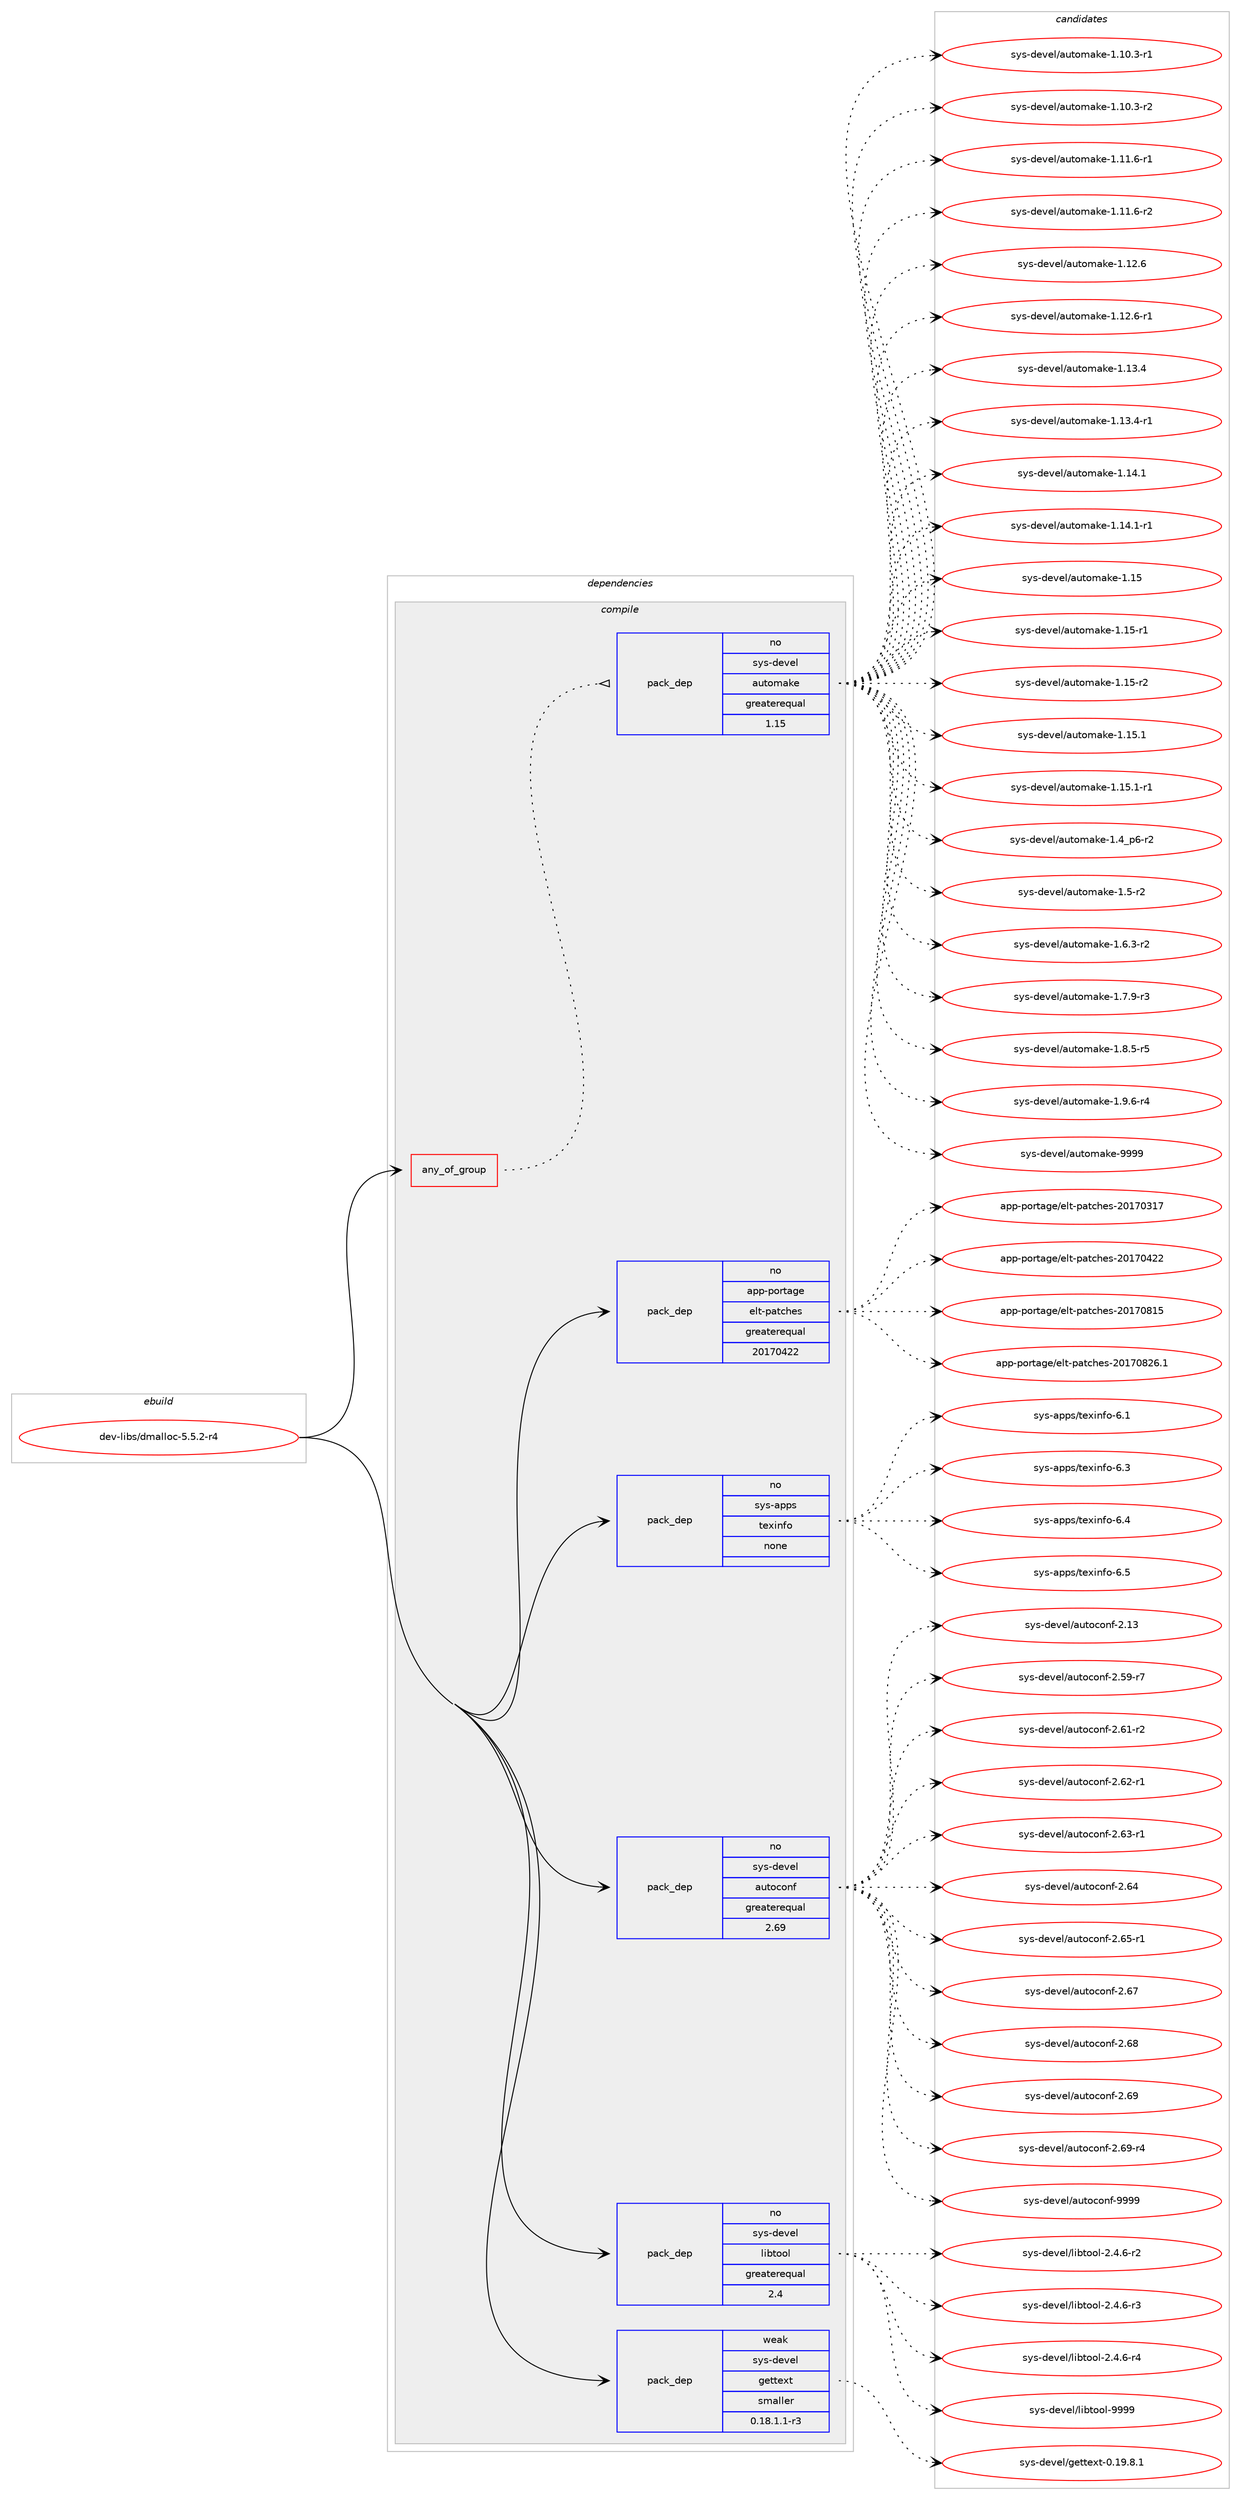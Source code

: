 digraph prolog {

# *************
# Graph options
# *************

newrank=true;
concentrate=true;
compound=true;
graph [rankdir=LR,fontname=Helvetica,fontsize=10,ranksep=1.5];#, ranksep=2.5, nodesep=0.2];
edge  [arrowhead=vee];
node  [fontname=Helvetica,fontsize=10];

# **********
# The ebuild
# **********

subgraph cluster_leftcol {
color=gray;
rank=same;
label=<<i>ebuild</i>>;
id [label="dev-libs/dmalloc-5.5.2-r4", color=red, width=4, href="../dev-libs/dmalloc-5.5.2-r4.svg"];
}

# ****************
# The dependencies
# ****************

subgraph cluster_midcol {
color=gray;
label=<<i>dependencies</i>>;
subgraph cluster_compile {
fillcolor="#eeeeee";
style=filled;
label=<<i>compile</i>>;
subgraph any3216 {
dependency112153 [label=<<TABLE BORDER="0" CELLBORDER="1" CELLSPACING="0" CELLPADDING="4"><TR><TD CELLPADDING="10">any_of_group</TD></TR></TABLE>>, shape=none, color=red];subgraph pack84526 {
dependency112154 [label=<<TABLE BORDER="0" CELLBORDER="1" CELLSPACING="0" CELLPADDING="4" WIDTH="220"><TR><TD ROWSPAN="6" CELLPADDING="30">pack_dep</TD></TR><TR><TD WIDTH="110">no</TD></TR><TR><TD>sys-devel</TD></TR><TR><TD>automake</TD></TR><TR><TD>greaterequal</TD></TR><TR><TD>1.15</TD></TR></TABLE>>, shape=none, color=blue];
}
dependency112153:e -> dependency112154:w [weight=20,style="dotted",arrowhead="oinv"];
}
id:e -> dependency112153:w [weight=20,style="solid",arrowhead="vee"];
subgraph pack84527 {
dependency112155 [label=<<TABLE BORDER="0" CELLBORDER="1" CELLSPACING="0" CELLPADDING="4" WIDTH="220"><TR><TD ROWSPAN="6" CELLPADDING="30">pack_dep</TD></TR><TR><TD WIDTH="110">no</TD></TR><TR><TD>app-portage</TD></TR><TR><TD>elt-patches</TD></TR><TR><TD>greaterequal</TD></TR><TR><TD>20170422</TD></TR></TABLE>>, shape=none, color=blue];
}
id:e -> dependency112155:w [weight=20,style="solid",arrowhead="vee"];
subgraph pack84528 {
dependency112156 [label=<<TABLE BORDER="0" CELLBORDER="1" CELLSPACING="0" CELLPADDING="4" WIDTH="220"><TR><TD ROWSPAN="6" CELLPADDING="30">pack_dep</TD></TR><TR><TD WIDTH="110">no</TD></TR><TR><TD>sys-apps</TD></TR><TR><TD>texinfo</TD></TR><TR><TD>none</TD></TR><TR><TD></TD></TR></TABLE>>, shape=none, color=blue];
}
id:e -> dependency112156:w [weight=20,style="solid",arrowhead="vee"];
subgraph pack84529 {
dependency112157 [label=<<TABLE BORDER="0" CELLBORDER="1" CELLSPACING="0" CELLPADDING="4" WIDTH="220"><TR><TD ROWSPAN="6" CELLPADDING="30">pack_dep</TD></TR><TR><TD WIDTH="110">no</TD></TR><TR><TD>sys-devel</TD></TR><TR><TD>autoconf</TD></TR><TR><TD>greaterequal</TD></TR><TR><TD>2.69</TD></TR></TABLE>>, shape=none, color=blue];
}
id:e -> dependency112157:w [weight=20,style="solid",arrowhead="vee"];
subgraph pack84530 {
dependency112158 [label=<<TABLE BORDER="0" CELLBORDER="1" CELLSPACING="0" CELLPADDING="4" WIDTH="220"><TR><TD ROWSPAN="6" CELLPADDING="30">pack_dep</TD></TR><TR><TD WIDTH="110">no</TD></TR><TR><TD>sys-devel</TD></TR><TR><TD>libtool</TD></TR><TR><TD>greaterequal</TD></TR><TR><TD>2.4</TD></TR></TABLE>>, shape=none, color=blue];
}
id:e -> dependency112158:w [weight=20,style="solid",arrowhead="vee"];
subgraph pack84531 {
dependency112159 [label=<<TABLE BORDER="0" CELLBORDER="1" CELLSPACING="0" CELLPADDING="4" WIDTH="220"><TR><TD ROWSPAN="6" CELLPADDING="30">pack_dep</TD></TR><TR><TD WIDTH="110">weak</TD></TR><TR><TD>sys-devel</TD></TR><TR><TD>gettext</TD></TR><TR><TD>smaller</TD></TR><TR><TD>0.18.1.1-r3</TD></TR></TABLE>>, shape=none, color=blue];
}
id:e -> dependency112159:w [weight=20,style="solid",arrowhead="vee"];
}
subgraph cluster_compileandrun {
fillcolor="#eeeeee";
style=filled;
label=<<i>compile and run</i>>;
}
subgraph cluster_run {
fillcolor="#eeeeee";
style=filled;
label=<<i>run</i>>;
}
}

# **************
# The candidates
# **************

subgraph cluster_choices {
rank=same;
color=gray;
label=<<i>candidates</i>>;

subgraph choice84526 {
color=black;
nodesep=1;
choice11512111545100101118101108479711711611110997107101454946494846514511449 [label="sys-devel/automake-1.10.3-r1", color=red, width=4,href="../sys-devel/automake-1.10.3-r1.svg"];
choice11512111545100101118101108479711711611110997107101454946494846514511450 [label="sys-devel/automake-1.10.3-r2", color=red, width=4,href="../sys-devel/automake-1.10.3-r2.svg"];
choice11512111545100101118101108479711711611110997107101454946494946544511449 [label="sys-devel/automake-1.11.6-r1", color=red, width=4,href="../sys-devel/automake-1.11.6-r1.svg"];
choice11512111545100101118101108479711711611110997107101454946494946544511450 [label="sys-devel/automake-1.11.6-r2", color=red, width=4,href="../sys-devel/automake-1.11.6-r2.svg"];
choice1151211154510010111810110847971171161111099710710145494649504654 [label="sys-devel/automake-1.12.6", color=red, width=4,href="../sys-devel/automake-1.12.6.svg"];
choice11512111545100101118101108479711711611110997107101454946495046544511449 [label="sys-devel/automake-1.12.6-r1", color=red, width=4,href="../sys-devel/automake-1.12.6-r1.svg"];
choice1151211154510010111810110847971171161111099710710145494649514652 [label="sys-devel/automake-1.13.4", color=red, width=4,href="../sys-devel/automake-1.13.4.svg"];
choice11512111545100101118101108479711711611110997107101454946495146524511449 [label="sys-devel/automake-1.13.4-r1", color=red, width=4,href="../sys-devel/automake-1.13.4-r1.svg"];
choice1151211154510010111810110847971171161111099710710145494649524649 [label="sys-devel/automake-1.14.1", color=red, width=4,href="../sys-devel/automake-1.14.1.svg"];
choice11512111545100101118101108479711711611110997107101454946495246494511449 [label="sys-devel/automake-1.14.1-r1", color=red, width=4,href="../sys-devel/automake-1.14.1-r1.svg"];
choice115121115451001011181011084797117116111109971071014549464953 [label="sys-devel/automake-1.15", color=red, width=4,href="../sys-devel/automake-1.15.svg"];
choice1151211154510010111810110847971171161111099710710145494649534511449 [label="sys-devel/automake-1.15-r1", color=red, width=4,href="../sys-devel/automake-1.15-r1.svg"];
choice1151211154510010111810110847971171161111099710710145494649534511450 [label="sys-devel/automake-1.15-r2", color=red, width=4,href="../sys-devel/automake-1.15-r2.svg"];
choice1151211154510010111810110847971171161111099710710145494649534649 [label="sys-devel/automake-1.15.1", color=red, width=4,href="../sys-devel/automake-1.15.1.svg"];
choice11512111545100101118101108479711711611110997107101454946495346494511449 [label="sys-devel/automake-1.15.1-r1", color=red, width=4,href="../sys-devel/automake-1.15.1-r1.svg"];
choice115121115451001011181011084797117116111109971071014549465295112544511450 [label="sys-devel/automake-1.4_p6-r2", color=red, width=4,href="../sys-devel/automake-1.4_p6-r2.svg"];
choice11512111545100101118101108479711711611110997107101454946534511450 [label="sys-devel/automake-1.5-r2", color=red, width=4,href="../sys-devel/automake-1.5-r2.svg"];
choice115121115451001011181011084797117116111109971071014549465446514511450 [label="sys-devel/automake-1.6.3-r2", color=red, width=4,href="../sys-devel/automake-1.6.3-r2.svg"];
choice115121115451001011181011084797117116111109971071014549465546574511451 [label="sys-devel/automake-1.7.9-r3", color=red, width=4,href="../sys-devel/automake-1.7.9-r3.svg"];
choice115121115451001011181011084797117116111109971071014549465646534511453 [label="sys-devel/automake-1.8.5-r5", color=red, width=4,href="../sys-devel/automake-1.8.5-r5.svg"];
choice115121115451001011181011084797117116111109971071014549465746544511452 [label="sys-devel/automake-1.9.6-r4", color=red, width=4,href="../sys-devel/automake-1.9.6-r4.svg"];
choice115121115451001011181011084797117116111109971071014557575757 [label="sys-devel/automake-9999", color=red, width=4,href="../sys-devel/automake-9999.svg"];
dependency112154:e -> choice11512111545100101118101108479711711611110997107101454946494846514511449:w [style=dotted,weight="100"];
dependency112154:e -> choice11512111545100101118101108479711711611110997107101454946494846514511450:w [style=dotted,weight="100"];
dependency112154:e -> choice11512111545100101118101108479711711611110997107101454946494946544511449:w [style=dotted,weight="100"];
dependency112154:e -> choice11512111545100101118101108479711711611110997107101454946494946544511450:w [style=dotted,weight="100"];
dependency112154:e -> choice1151211154510010111810110847971171161111099710710145494649504654:w [style=dotted,weight="100"];
dependency112154:e -> choice11512111545100101118101108479711711611110997107101454946495046544511449:w [style=dotted,weight="100"];
dependency112154:e -> choice1151211154510010111810110847971171161111099710710145494649514652:w [style=dotted,weight="100"];
dependency112154:e -> choice11512111545100101118101108479711711611110997107101454946495146524511449:w [style=dotted,weight="100"];
dependency112154:e -> choice1151211154510010111810110847971171161111099710710145494649524649:w [style=dotted,weight="100"];
dependency112154:e -> choice11512111545100101118101108479711711611110997107101454946495246494511449:w [style=dotted,weight="100"];
dependency112154:e -> choice115121115451001011181011084797117116111109971071014549464953:w [style=dotted,weight="100"];
dependency112154:e -> choice1151211154510010111810110847971171161111099710710145494649534511449:w [style=dotted,weight="100"];
dependency112154:e -> choice1151211154510010111810110847971171161111099710710145494649534511450:w [style=dotted,weight="100"];
dependency112154:e -> choice1151211154510010111810110847971171161111099710710145494649534649:w [style=dotted,weight="100"];
dependency112154:e -> choice11512111545100101118101108479711711611110997107101454946495346494511449:w [style=dotted,weight="100"];
dependency112154:e -> choice115121115451001011181011084797117116111109971071014549465295112544511450:w [style=dotted,weight="100"];
dependency112154:e -> choice11512111545100101118101108479711711611110997107101454946534511450:w [style=dotted,weight="100"];
dependency112154:e -> choice115121115451001011181011084797117116111109971071014549465446514511450:w [style=dotted,weight="100"];
dependency112154:e -> choice115121115451001011181011084797117116111109971071014549465546574511451:w [style=dotted,weight="100"];
dependency112154:e -> choice115121115451001011181011084797117116111109971071014549465646534511453:w [style=dotted,weight="100"];
dependency112154:e -> choice115121115451001011181011084797117116111109971071014549465746544511452:w [style=dotted,weight="100"];
dependency112154:e -> choice115121115451001011181011084797117116111109971071014557575757:w [style=dotted,weight="100"];
}
subgraph choice84527 {
color=black;
nodesep=1;
choice97112112451121111141169710310147101108116451129711699104101115455048495548514955 [label="app-portage/elt-patches-20170317", color=red, width=4,href="../app-portage/elt-patches-20170317.svg"];
choice97112112451121111141169710310147101108116451129711699104101115455048495548525050 [label="app-portage/elt-patches-20170422", color=red, width=4,href="../app-portage/elt-patches-20170422.svg"];
choice97112112451121111141169710310147101108116451129711699104101115455048495548564953 [label="app-portage/elt-patches-20170815", color=red, width=4,href="../app-portage/elt-patches-20170815.svg"];
choice971121124511211111411697103101471011081164511297116991041011154550484955485650544649 [label="app-portage/elt-patches-20170826.1", color=red, width=4,href="../app-portage/elt-patches-20170826.1.svg"];
dependency112155:e -> choice97112112451121111141169710310147101108116451129711699104101115455048495548514955:w [style=dotted,weight="100"];
dependency112155:e -> choice97112112451121111141169710310147101108116451129711699104101115455048495548525050:w [style=dotted,weight="100"];
dependency112155:e -> choice97112112451121111141169710310147101108116451129711699104101115455048495548564953:w [style=dotted,weight="100"];
dependency112155:e -> choice971121124511211111411697103101471011081164511297116991041011154550484955485650544649:w [style=dotted,weight="100"];
}
subgraph choice84528 {
color=black;
nodesep=1;
choice11512111545971121121154711610112010511010211145544649 [label="sys-apps/texinfo-6.1", color=red, width=4,href="../sys-apps/texinfo-6.1.svg"];
choice11512111545971121121154711610112010511010211145544651 [label="sys-apps/texinfo-6.3", color=red, width=4,href="../sys-apps/texinfo-6.3.svg"];
choice11512111545971121121154711610112010511010211145544652 [label="sys-apps/texinfo-6.4", color=red, width=4,href="../sys-apps/texinfo-6.4.svg"];
choice11512111545971121121154711610112010511010211145544653 [label="sys-apps/texinfo-6.5", color=red, width=4,href="../sys-apps/texinfo-6.5.svg"];
dependency112156:e -> choice11512111545971121121154711610112010511010211145544649:w [style=dotted,weight="100"];
dependency112156:e -> choice11512111545971121121154711610112010511010211145544651:w [style=dotted,weight="100"];
dependency112156:e -> choice11512111545971121121154711610112010511010211145544652:w [style=dotted,weight="100"];
dependency112156:e -> choice11512111545971121121154711610112010511010211145544653:w [style=dotted,weight="100"];
}
subgraph choice84529 {
color=black;
nodesep=1;
choice115121115451001011181011084797117116111991111101024550464951 [label="sys-devel/autoconf-2.13", color=red, width=4,href="../sys-devel/autoconf-2.13.svg"];
choice1151211154510010111810110847971171161119911111010245504653574511455 [label="sys-devel/autoconf-2.59-r7", color=red, width=4,href="../sys-devel/autoconf-2.59-r7.svg"];
choice1151211154510010111810110847971171161119911111010245504654494511450 [label="sys-devel/autoconf-2.61-r2", color=red, width=4,href="../sys-devel/autoconf-2.61-r2.svg"];
choice1151211154510010111810110847971171161119911111010245504654504511449 [label="sys-devel/autoconf-2.62-r1", color=red, width=4,href="../sys-devel/autoconf-2.62-r1.svg"];
choice1151211154510010111810110847971171161119911111010245504654514511449 [label="sys-devel/autoconf-2.63-r1", color=red, width=4,href="../sys-devel/autoconf-2.63-r1.svg"];
choice115121115451001011181011084797117116111991111101024550465452 [label="sys-devel/autoconf-2.64", color=red, width=4,href="../sys-devel/autoconf-2.64.svg"];
choice1151211154510010111810110847971171161119911111010245504654534511449 [label="sys-devel/autoconf-2.65-r1", color=red, width=4,href="../sys-devel/autoconf-2.65-r1.svg"];
choice115121115451001011181011084797117116111991111101024550465455 [label="sys-devel/autoconf-2.67", color=red, width=4,href="../sys-devel/autoconf-2.67.svg"];
choice115121115451001011181011084797117116111991111101024550465456 [label="sys-devel/autoconf-2.68", color=red, width=4,href="../sys-devel/autoconf-2.68.svg"];
choice115121115451001011181011084797117116111991111101024550465457 [label="sys-devel/autoconf-2.69", color=red, width=4,href="../sys-devel/autoconf-2.69.svg"];
choice1151211154510010111810110847971171161119911111010245504654574511452 [label="sys-devel/autoconf-2.69-r4", color=red, width=4,href="../sys-devel/autoconf-2.69-r4.svg"];
choice115121115451001011181011084797117116111991111101024557575757 [label="sys-devel/autoconf-9999", color=red, width=4,href="../sys-devel/autoconf-9999.svg"];
dependency112157:e -> choice115121115451001011181011084797117116111991111101024550464951:w [style=dotted,weight="100"];
dependency112157:e -> choice1151211154510010111810110847971171161119911111010245504653574511455:w [style=dotted,weight="100"];
dependency112157:e -> choice1151211154510010111810110847971171161119911111010245504654494511450:w [style=dotted,weight="100"];
dependency112157:e -> choice1151211154510010111810110847971171161119911111010245504654504511449:w [style=dotted,weight="100"];
dependency112157:e -> choice1151211154510010111810110847971171161119911111010245504654514511449:w [style=dotted,weight="100"];
dependency112157:e -> choice115121115451001011181011084797117116111991111101024550465452:w [style=dotted,weight="100"];
dependency112157:e -> choice1151211154510010111810110847971171161119911111010245504654534511449:w [style=dotted,weight="100"];
dependency112157:e -> choice115121115451001011181011084797117116111991111101024550465455:w [style=dotted,weight="100"];
dependency112157:e -> choice115121115451001011181011084797117116111991111101024550465456:w [style=dotted,weight="100"];
dependency112157:e -> choice115121115451001011181011084797117116111991111101024550465457:w [style=dotted,weight="100"];
dependency112157:e -> choice1151211154510010111810110847971171161119911111010245504654574511452:w [style=dotted,weight="100"];
dependency112157:e -> choice115121115451001011181011084797117116111991111101024557575757:w [style=dotted,weight="100"];
}
subgraph choice84530 {
color=black;
nodesep=1;
choice1151211154510010111810110847108105981161111111084550465246544511450 [label="sys-devel/libtool-2.4.6-r2", color=red, width=4,href="../sys-devel/libtool-2.4.6-r2.svg"];
choice1151211154510010111810110847108105981161111111084550465246544511451 [label="sys-devel/libtool-2.4.6-r3", color=red, width=4,href="../sys-devel/libtool-2.4.6-r3.svg"];
choice1151211154510010111810110847108105981161111111084550465246544511452 [label="sys-devel/libtool-2.4.6-r4", color=red, width=4,href="../sys-devel/libtool-2.4.6-r4.svg"];
choice1151211154510010111810110847108105981161111111084557575757 [label="sys-devel/libtool-9999", color=red, width=4,href="../sys-devel/libtool-9999.svg"];
dependency112158:e -> choice1151211154510010111810110847108105981161111111084550465246544511450:w [style=dotted,weight="100"];
dependency112158:e -> choice1151211154510010111810110847108105981161111111084550465246544511451:w [style=dotted,weight="100"];
dependency112158:e -> choice1151211154510010111810110847108105981161111111084550465246544511452:w [style=dotted,weight="100"];
dependency112158:e -> choice1151211154510010111810110847108105981161111111084557575757:w [style=dotted,weight="100"];
}
subgraph choice84531 {
color=black;
nodesep=1;
choice1151211154510010111810110847103101116116101120116454846495746564649 [label="sys-devel/gettext-0.19.8.1", color=red, width=4,href="../sys-devel/gettext-0.19.8.1.svg"];
dependency112159:e -> choice1151211154510010111810110847103101116116101120116454846495746564649:w [style=dotted,weight="100"];
}
}

}
